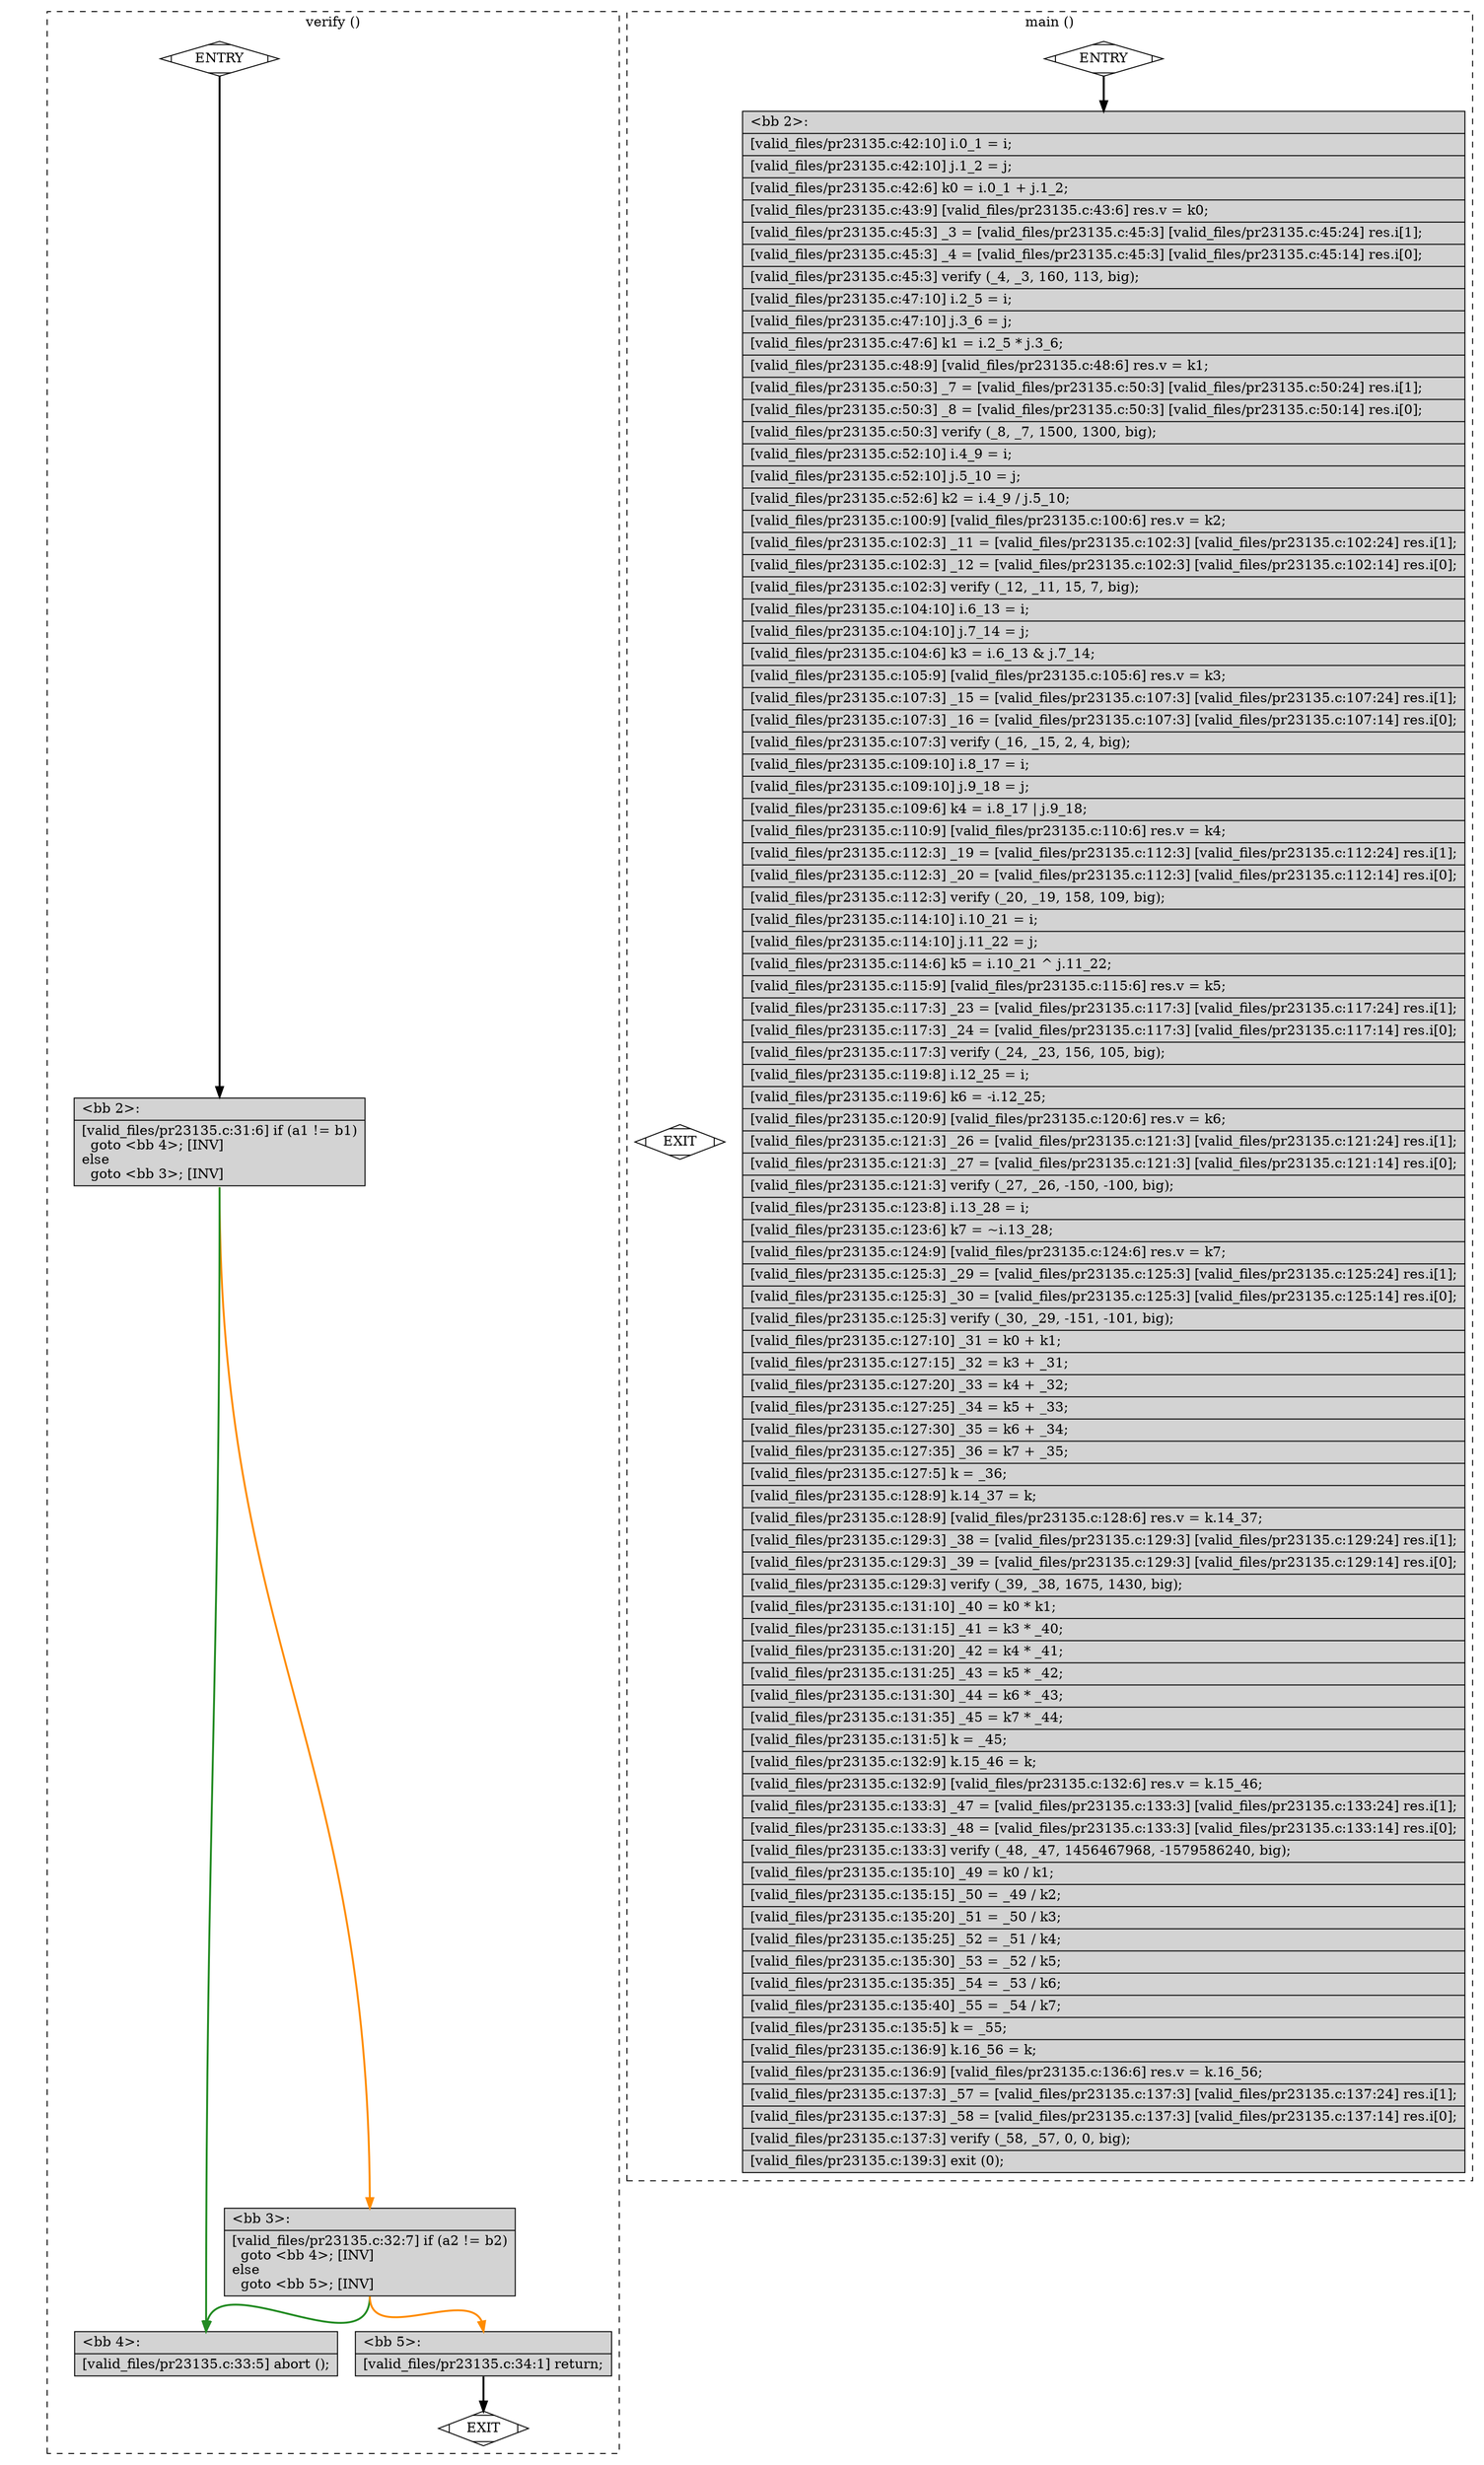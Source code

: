 digraph "a-pr23135.c.015t.cfg" {
overlap=false;
subgraph "cluster_verify" {
	style="dashed";
	color="black";
	label="verify ()";
	fn_0_basic_block_0 [shape=Mdiamond,style=filled,fillcolor=white,label="ENTRY"];

	fn_0_basic_block_1 [shape=Mdiamond,style=filled,fillcolor=white,label="EXIT"];

	fn_0_basic_block_2 [shape=record,style=filled,fillcolor=lightgrey,label="{\<bb\ 2\>:\l\
|[valid_files/pr23135.c:31:6]\ if\ (a1\ !=\ b1)\l\
\ \ goto\ \<bb\ 4\>;\ [INV]\l\
else\l\
\ \ goto\ \<bb\ 3\>;\ [INV]\l\
}"];

	fn_0_basic_block_3 [shape=record,style=filled,fillcolor=lightgrey,label="{\<bb\ 3\>:\l\
|[valid_files/pr23135.c:32:7]\ if\ (a2\ !=\ b2)\l\
\ \ goto\ \<bb\ 4\>;\ [INV]\l\
else\l\
\ \ goto\ \<bb\ 5\>;\ [INV]\l\
}"];

	fn_0_basic_block_4 [shape=record,style=filled,fillcolor=lightgrey,label="{\<bb\ 4\>:\l\
|[valid_files/pr23135.c:33:5]\ abort\ ();\l\
}"];

	fn_0_basic_block_5 [shape=record,style=filled,fillcolor=lightgrey,label="{\<bb\ 5\>:\l\
|[valid_files/pr23135.c:34:1]\ return;\l\
}"];

	fn_0_basic_block_0:s -> fn_0_basic_block_2:n [style="solid,bold",color=black,weight=100,constraint=true];
	fn_0_basic_block_2:s -> fn_0_basic_block_4:n [style="solid,bold",color=forestgreen,weight=10,constraint=true];
	fn_0_basic_block_2:s -> fn_0_basic_block_3:n [style="solid,bold",color=darkorange,weight=10,constraint=true];
	fn_0_basic_block_3:s -> fn_0_basic_block_4:n [style="solid,bold",color=forestgreen,weight=10,constraint=true];
	fn_0_basic_block_3:s -> fn_0_basic_block_5:n [style="solid,bold",color=darkorange,weight=10,constraint=true];
	fn_0_basic_block_5:s -> fn_0_basic_block_1:n [style="solid,bold",color=black,weight=10,constraint=true];
	fn_0_basic_block_0:s -> fn_0_basic_block_1:n [style="invis",constraint=true];
}
subgraph "cluster_main" {
	style="dashed";
	color="black";
	label="main ()";
	fn_1_basic_block_0 [shape=Mdiamond,style=filled,fillcolor=white,label="ENTRY"];

	fn_1_basic_block_1 [shape=Mdiamond,style=filled,fillcolor=white,label="EXIT"];

	fn_1_basic_block_2 [shape=record,style=filled,fillcolor=lightgrey,label="{\<bb\ 2\>:\l\
|[valid_files/pr23135.c:42:10]\ i.0_1\ =\ i;\l\
|[valid_files/pr23135.c:42:10]\ j.1_2\ =\ j;\l\
|[valid_files/pr23135.c:42:6]\ k0\ =\ i.0_1\ +\ j.1_2;\l\
|[valid_files/pr23135.c:43:9]\ [valid_files/pr23135.c:43:6]\ res.v\ =\ k0;\l\
|[valid_files/pr23135.c:45:3]\ _3\ =\ [valid_files/pr23135.c:45:3]\ [valid_files/pr23135.c:45:24]\ res.i[1];\l\
|[valid_files/pr23135.c:45:3]\ _4\ =\ [valid_files/pr23135.c:45:3]\ [valid_files/pr23135.c:45:14]\ res.i[0];\l\
|[valid_files/pr23135.c:45:3]\ verify\ (_4,\ _3,\ 160,\ 113,\ big);\l\
|[valid_files/pr23135.c:47:10]\ i.2_5\ =\ i;\l\
|[valid_files/pr23135.c:47:10]\ j.3_6\ =\ j;\l\
|[valid_files/pr23135.c:47:6]\ k1\ =\ i.2_5\ *\ j.3_6;\l\
|[valid_files/pr23135.c:48:9]\ [valid_files/pr23135.c:48:6]\ res.v\ =\ k1;\l\
|[valid_files/pr23135.c:50:3]\ _7\ =\ [valid_files/pr23135.c:50:3]\ [valid_files/pr23135.c:50:24]\ res.i[1];\l\
|[valid_files/pr23135.c:50:3]\ _8\ =\ [valid_files/pr23135.c:50:3]\ [valid_files/pr23135.c:50:14]\ res.i[0];\l\
|[valid_files/pr23135.c:50:3]\ verify\ (_8,\ _7,\ 1500,\ 1300,\ big);\l\
|[valid_files/pr23135.c:52:10]\ i.4_9\ =\ i;\l\
|[valid_files/pr23135.c:52:10]\ j.5_10\ =\ j;\l\
|[valid_files/pr23135.c:52:6]\ k2\ =\ i.4_9\ /\ j.5_10;\l\
|[valid_files/pr23135.c:100:9]\ [valid_files/pr23135.c:100:6]\ res.v\ =\ k2;\l\
|[valid_files/pr23135.c:102:3]\ _11\ =\ [valid_files/pr23135.c:102:3]\ [valid_files/pr23135.c:102:24]\ res.i[1];\l\
|[valid_files/pr23135.c:102:3]\ _12\ =\ [valid_files/pr23135.c:102:3]\ [valid_files/pr23135.c:102:14]\ res.i[0];\l\
|[valid_files/pr23135.c:102:3]\ verify\ (_12,\ _11,\ 15,\ 7,\ big);\l\
|[valid_files/pr23135.c:104:10]\ i.6_13\ =\ i;\l\
|[valid_files/pr23135.c:104:10]\ j.7_14\ =\ j;\l\
|[valid_files/pr23135.c:104:6]\ k3\ =\ i.6_13\ &\ j.7_14;\l\
|[valid_files/pr23135.c:105:9]\ [valid_files/pr23135.c:105:6]\ res.v\ =\ k3;\l\
|[valid_files/pr23135.c:107:3]\ _15\ =\ [valid_files/pr23135.c:107:3]\ [valid_files/pr23135.c:107:24]\ res.i[1];\l\
|[valid_files/pr23135.c:107:3]\ _16\ =\ [valid_files/pr23135.c:107:3]\ [valid_files/pr23135.c:107:14]\ res.i[0];\l\
|[valid_files/pr23135.c:107:3]\ verify\ (_16,\ _15,\ 2,\ 4,\ big);\l\
|[valid_files/pr23135.c:109:10]\ i.8_17\ =\ i;\l\
|[valid_files/pr23135.c:109:10]\ j.9_18\ =\ j;\l\
|[valid_files/pr23135.c:109:6]\ k4\ =\ i.8_17\ \|\ j.9_18;\l\
|[valid_files/pr23135.c:110:9]\ [valid_files/pr23135.c:110:6]\ res.v\ =\ k4;\l\
|[valid_files/pr23135.c:112:3]\ _19\ =\ [valid_files/pr23135.c:112:3]\ [valid_files/pr23135.c:112:24]\ res.i[1];\l\
|[valid_files/pr23135.c:112:3]\ _20\ =\ [valid_files/pr23135.c:112:3]\ [valid_files/pr23135.c:112:14]\ res.i[0];\l\
|[valid_files/pr23135.c:112:3]\ verify\ (_20,\ _19,\ 158,\ 109,\ big);\l\
|[valid_files/pr23135.c:114:10]\ i.10_21\ =\ i;\l\
|[valid_files/pr23135.c:114:10]\ j.11_22\ =\ j;\l\
|[valid_files/pr23135.c:114:6]\ k5\ =\ i.10_21\ ^\ j.11_22;\l\
|[valid_files/pr23135.c:115:9]\ [valid_files/pr23135.c:115:6]\ res.v\ =\ k5;\l\
|[valid_files/pr23135.c:117:3]\ _23\ =\ [valid_files/pr23135.c:117:3]\ [valid_files/pr23135.c:117:24]\ res.i[1];\l\
|[valid_files/pr23135.c:117:3]\ _24\ =\ [valid_files/pr23135.c:117:3]\ [valid_files/pr23135.c:117:14]\ res.i[0];\l\
|[valid_files/pr23135.c:117:3]\ verify\ (_24,\ _23,\ 156,\ 105,\ big);\l\
|[valid_files/pr23135.c:119:8]\ i.12_25\ =\ i;\l\
|[valid_files/pr23135.c:119:6]\ k6\ =\ -i.12_25;\l\
|[valid_files/pr23135.c:120:9]\ [valid_files/pr23135.c:120:6]\ res.v\ =\ k6;\l\
|[valid_files/pr23135.c:121:3]\ _26\ =\ [valid_files/pr23135.c:121:3]\ [valid_files/pr23135.c:121:24]\ res.i[1];\l\
|[valid_files/pr23135.c:121:3]\ _27\ =\ [valid_files/pr23135.c:121:3]\ [valid_files/pr23135.c:121:14]\ res.i[0];\l\
|[valid_files/pr23135.c:121:3]\ verify\ (_27,\ _26,\ -150,\ -100,\ big);\l\
|[valid_files/pr23135.c:123:8]\ i.13_28\ =\ i;\l\
|[valid_files/pr23135.c:123:6]\ k7\ =\ ~i.13_28;\l\
|[valid_files/pr23135.c:124:9]\ [valid_files/pr23135.c:124:6]\ res.v\ =\ k7;\l\
|[valid_files/pr23135.c:125:3]\ _29\ =\ [valid_files/pr23135.c:125:3]\ [valid_files/pr23135.c:125:24]\ res.i[1];\l\
|[valid_files/pr23135.c:125:3]\ _30\ =\ [valid_files/pr23135.c:125:3]\ [valid_files/pr23135.c:125:14]\ res.i[0];\l\
|[valid_files/pr23135.c:125:3]\ verify\ (_30,\ _29,\ -151,\ -101,\ big);\l\
|[valid_files/pr23135.c:127:10]\ _31\ =\ k0\ +\ k1;\l\
|[valid_files/pr23135.c:127:15]\ _32\ =\ k3\ +\ _31;\l\
|[valid_files/pr23135.c:127:20]\ _33\ =\ k4\ +\ _32;\l\
|[valid_files/pr23135.c:127:25]\ _34\ =\ k5\ +\ _33;\l\
|[valid_files/pr23135.c:127:30]\ _35\ =\ k6\ +\ _34;\l\
|[valid_files/pr23135.c:127:35]\ _36\ =\ k7\ +\ _35;\l\
|[valid_files/pr23135.c:127:5]\ k\ =\ _36;\l\
|[valid_files/pr23135.c:128:9]\ k.14_37\ =\ k;\l\
|[valid_files/pr23135.c:128:9]\ [valid_files/pr23135.c:128:6]\ res.v\ =\ k.14_37;\l\
|[valid_files/pr23135.c:129:3]\ _38\ =\ [valid_files/pr23135.c:129:3]\ [valid_files/pr23135.c:129:24]\ res.i[1];\l\
|[valid_files/pr23135.c:129:3]\ _39\ =\ [valid_files/pr23135.c:129:3]\ [valid_files/pr23135.c:129:14]\ res.i[0];\l\
|[valid_files/pr23135.c:129:3]\ verify\ (_39,\ _38,\ 1675,\ 1430,\ big);\l\
|[valid_files/pr23135.c:131:10]\ _40\ =\ k0\ *\ k1;\l\
|[valid_files/pr23135.c:131:15]\ _41\ =\ k3\ *\ _40;\l\
|[valid_files/pr23135.c:131:20]\ _42\ =\ k4\ *\ _41;\l\
|[valid_files/pr23135.c:131:25]\ _43\ =\ k5\ *\ _42;\l\
|[valid_files/pr23135.c:131:30]\ _44\ =\ k6\ *\ _43;\l\
|[valid_files/pr23135.c:131:35]\ _45\ =\ k7\ *\ _44;\l\
|[valid_files/pr23135.c:131:5]\ k\ =\ _45;\l\
|[valid_files/pr23135.c:132:9]\ k.15_46\ =\ k;\l\
|[valid_files/pr23135.c:132:9]\ [valid_files/pr23135.c:132:6]\ res.v\ =\ k.15_46;\l\
|[valid_files/pr23135.c:133:3]\ _47\ =\ [valid_files/pr23135.c:133:3]\ [valid_files/pr23135.c:133:24]\ res.i[1];\l\
|[valid_files/pr23135.c:133:3]\ _48\ =\ [valid_files/pr23135.c:133:3]\ [valid_files/pr23135.c:133:14]\ res.i[0];\l\
|[valid_files/pr23135.c:133:3]\ verify\ (_48,\ _47,\ 1456467968,\ -1579586240,\ big);\l\
|[valid_files/pr23135.c:135:10]\ _49\ =\ k0\ /\ k1;\l\
|[valid_files/pr23135.c:135:15]\ _50\ =\ _49\ /\ k2;\l\
|[valid_files/pr23135.c:135:20]\ _51\ =\ _50\ /\ k3;\l\
|[valid_files/pr23135.c:135:25]\ _52\ =\ _51\ /\ k4;\l\
|[valid_files/pr23135.c:135:30]\ _53\ =\ _52\ /\ k5;\l\
|[valid_files/pr23135.c:135:35]\ _54\ =\ _53\ /\ k6;\l\
|[valid_files/pr23135.c:135:40]\ _55\ =\ _54\ /\ k7;\l\
|[valid_files/pr23135.c:135:5]\ k\ =\ _55;\l\
|[valid_files/pr23135.c:136:9]\ k.16_56\ =\ k;\l\
|[valid_files/pr23135.c:136:9]\ [valid_files/pr23135.c:136:6]\ res.v\ =\ k.16_56;\l\
|[valid_files/pr23135.c:137:3]\ _57\ =\ [valid_files/pr23135.c:137:3]\ [valid_files/pr23135.c:137:24]\ res.i[1];\l\
|[valid_files/pr23135.c:137:3]\ _58\ =\ [valid_files/pr23135.c:137:3]\ [valid_files/pr23135.c:137:14]\ res.i[0];\l\
|[valid_files/pr23135.c:137:3]\ verify\ (_58,\ _57,\ 0,\ 0,\ big);\l\
|[valid_files/pr23135.c:139:3]\ exit\ (0);\l\
}"];

	fn_1_basic_block_0:s -> fn_1_basic_block_2:n [style="solid,bold",color=black,weight=100,constraint=true];
	fn_1_basic_block_0:s -> fn_1_basic_block_1:n [style="invis",constraint=true];
}
}
